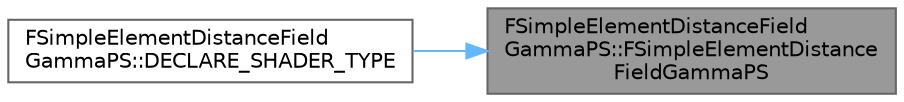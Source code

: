 digraph "FSimpleElementDistanceFieldGammaPS::FSimpleElementDistanceFieldGammaPS"
{
 // INTERACTIVE_SVG=YES
 // LATEX_PDF_SIZE
  bgcolor="transparent";
  edge [fontname=Helvetica,fontsize=10,labelfontname=Helvetica,labelfontsize=10];
  node [fontname=Helvetica,fontsize=10,shape=box,height=0.2,width=0.4];
  rankdir="RL";
  Node1 [id="Node000001",label="FSimpleElementDistanceField\lGammaPS::FSimpleElementDistance\lFieldGammaPS",height=0.2,width=0.4,color="gray40", fillcolor="grey60", style="filled", fontcolor="black",tooltip=" "];
  Node1 -> Node2 [id="edge1_Node000001_Node000002",dir="back",color="steelblue1",style="solid",tooltip=" "];
  Node2 [id="Node000002",label="FSimpleElementDistanceField\lGammaPS::DECLARE_SHADER_TYPE",height=0.2,width=0.4,color="grey40", fillcolor="white", style="filled",URL="$db/d87/classFSimpleElementDistanceFieldGammaPS.html#a7939bb4d49d8455d3b375d854ffb75a3",tooltip=" "];
}
